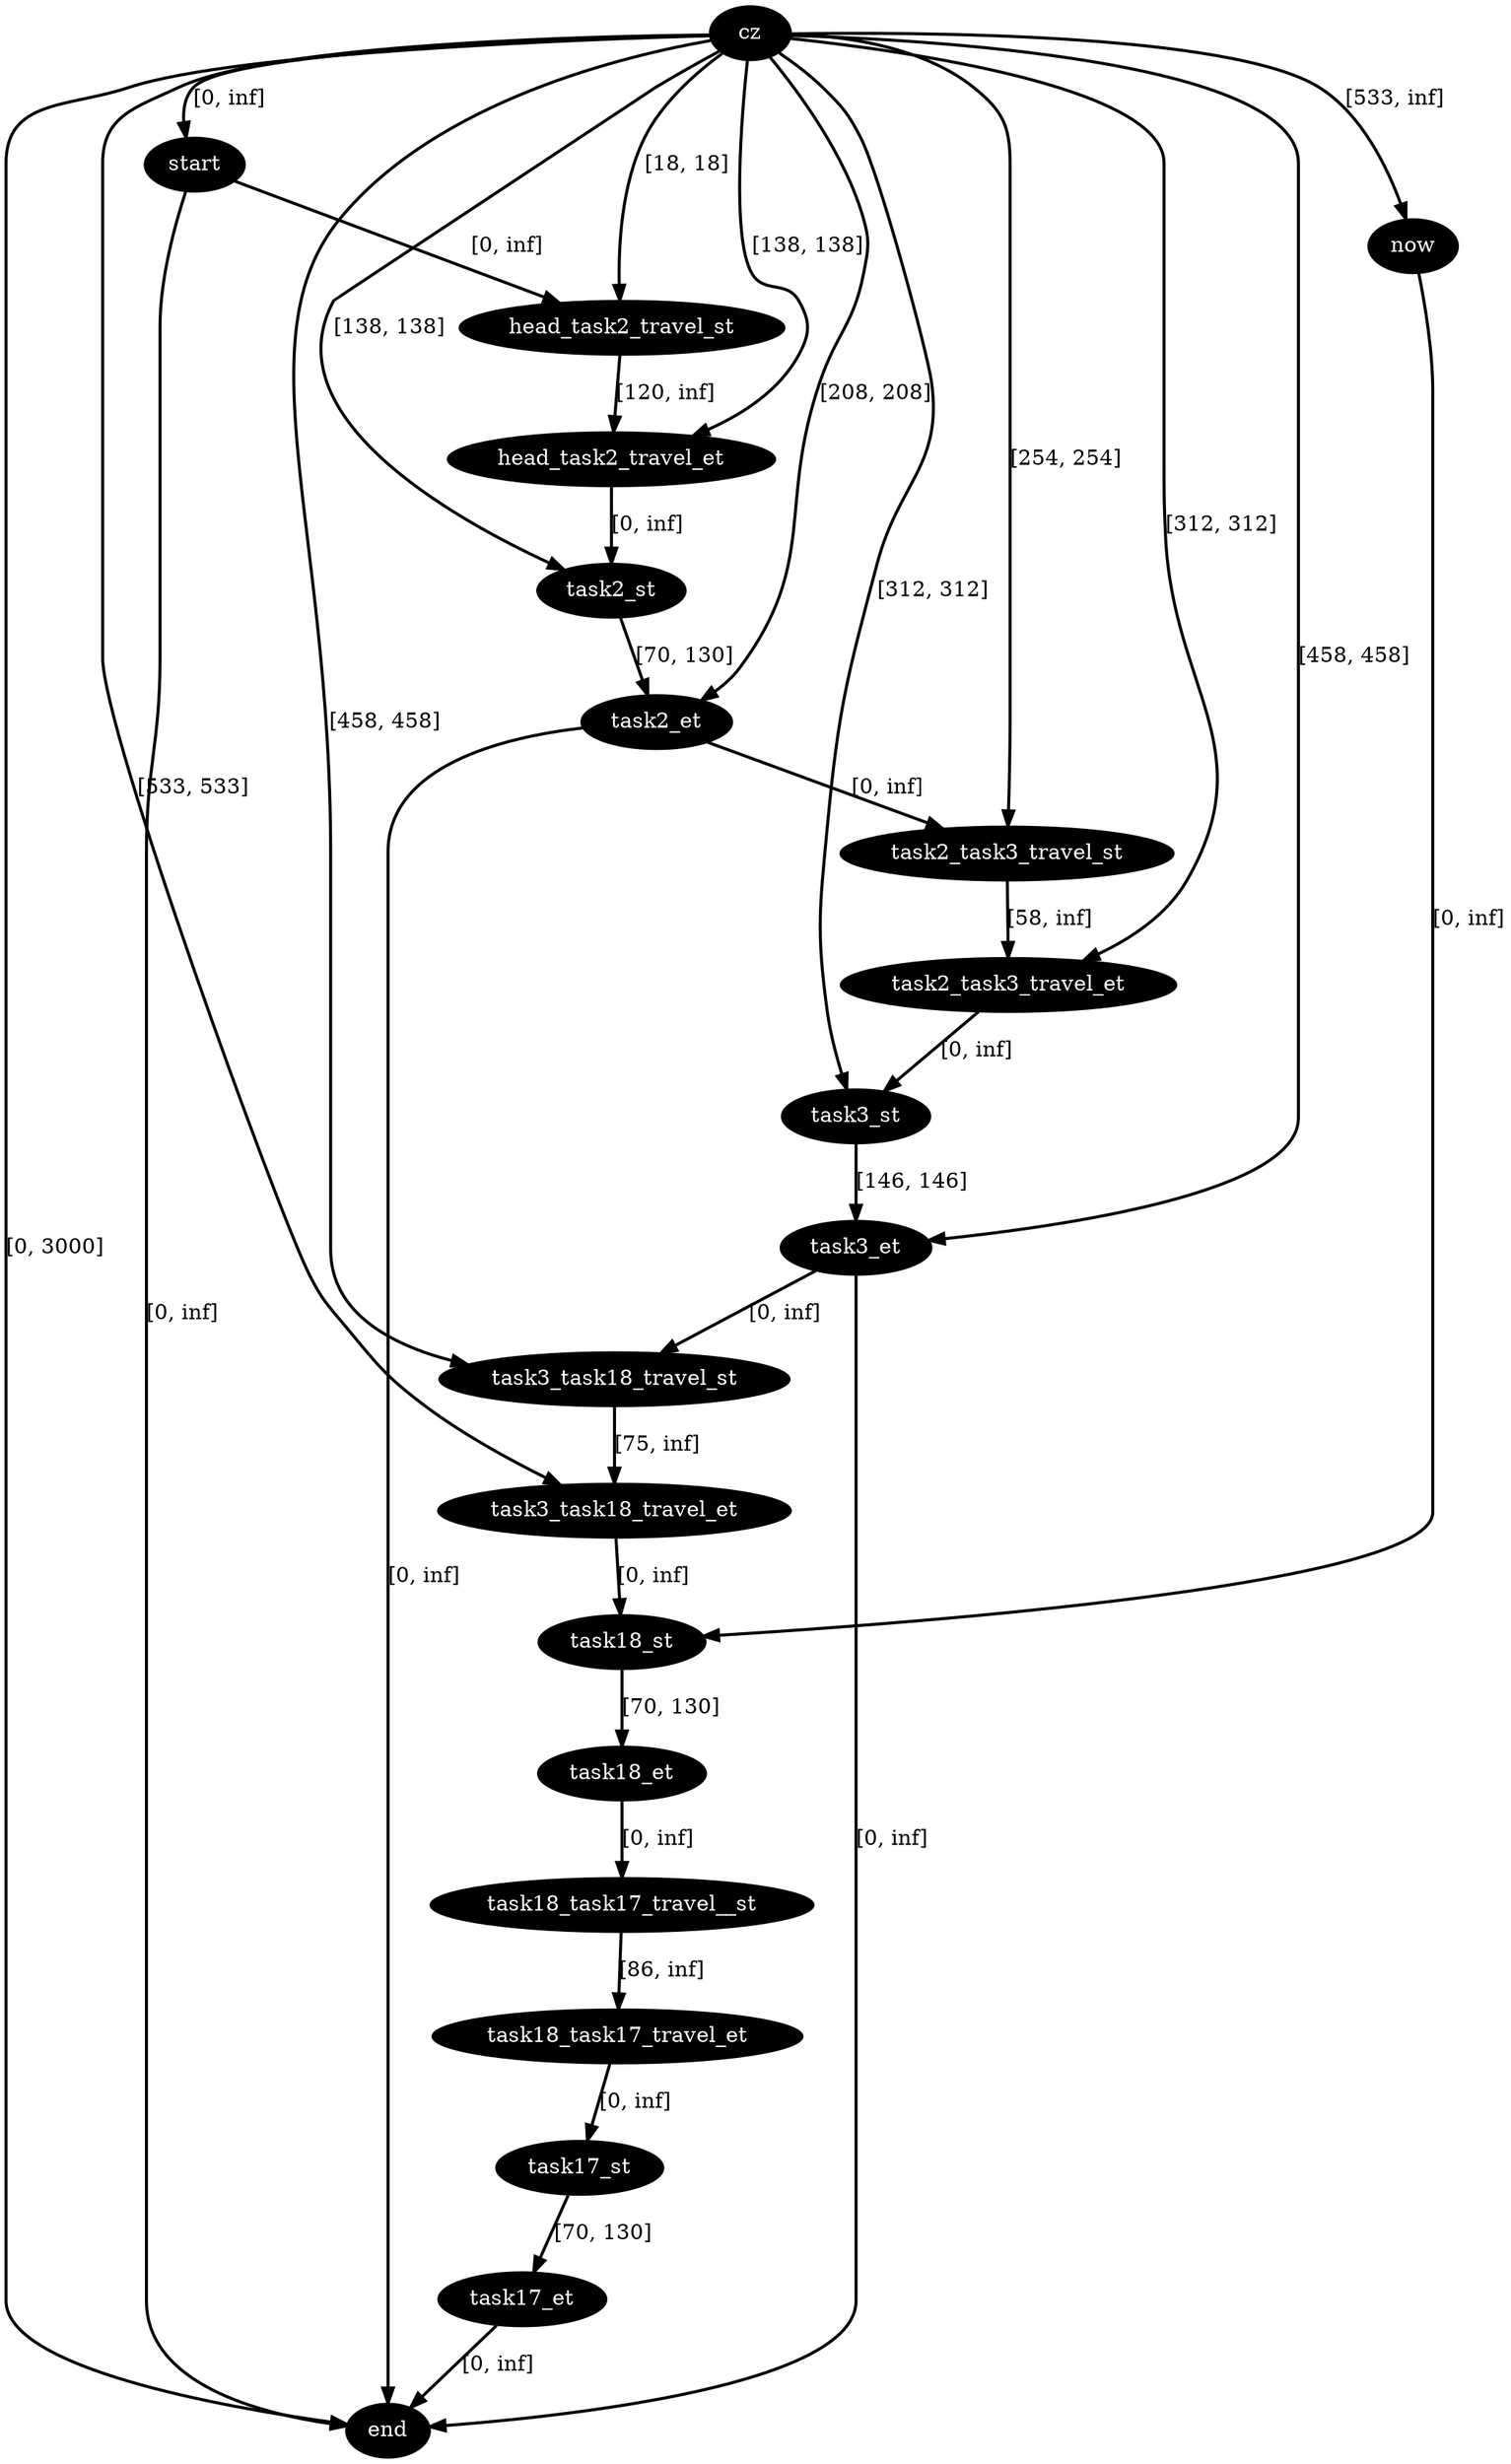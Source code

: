 digraph plan {
0[label="cz",style=filled,fillcolor=black,fontcolor=white];
1[label="start",style=filled,fillcolor=black,fontcolor=white];
2[label="now",style=filled,fillcolor=black,fontcolor=white];
3[label="end",style=filled,fillcolor=black,fontcolor=white];
9[label="head_task2_travel_st",style=filled,fillcolor=black,fontcolor=white];
10[label="head_task2_travel_et",style=filled,fillcolor=black,fontcolor=white];
11[label="task2_st",style=filled,fillcolor=black,fontcolor=white];
12[label="task2_et",style=filled,fillcolor=black,fontcolor=white];
19[label="task3_st",style=filled,fillcolor=black,fontcolor=white];
20[label="task3_et",style=filled,fillcolor=black,fontcolor=white];
105[label="task18_st",style=filled,fillcolor=black,fontcolor=white];
106[label="task18_et",style=filled,fillcolor=black,fontcolor=white];
140[label="task2_task3_travel_st",style=filled,fillcolor=black,fontcolor=white];
141[label="task2_task3_travel_et",style=filled,fillcolor=black,fontcolor=white];
143[label="task3_task18_travel_st",style=filled,fillcolor=black,fontcolor=white];
144[label="task3_task18_travel_et",style=filled,fillcolor=black,fontcolor=white];
146[label="task18_task17_travel__st",style=filled,fillcolor=black,fontcolor=white];
147[label="task18_task17_travel_et",style=filled,fillcolor=black,fontcolor=white];
149[label="task17_st",style=filled,fillcolor=black,fontcolor=white];
150[label="task17_et",style=filled,fillcolor=black,fontcolor=white];
"0"->"1"[label="[0, inf]",penwidth=2,color=black];
"0"->"3"[label="[0, 3000]",penwidth=2,color=black];
"9"->"10"[label="[120, inf]",penwidth=2,color=black];
"0"->"10"[label="[138, 138]",penwidth=2,color=black];
"1"->"9"[label="[0, inf]",penwidth=2,color=black];
"0"->"9"[label="[18, 18]",penwidth=2,color=black];
"0"->"2"[label="[533, inf]",penwidth=2,color=black];
"2"->"105"[label="[0, inf]",penwidth=2,color=black];
"1"->"3"[label="[0, inf]",penwidth=2,color=black];
"150"->"3"[label="[0, inf]",penwidth=2,color=black];
"149"->"150"[label="[70, 130]",penwidth=2,color=black];
"147"->"149"[label="[0, inf]",penwidth=2,color=black];
"106"->"146"[label="[0, inf]",penwidth=2,color=black];
"146"->"147"[label="[86, inf]",penwidth=2,color=black];
"105"->"106"[label="[70, 130]",penwidth=2,color=black];
"144"->"105"[label="[0, inf]",penwidth=2,color=black];
"0"->"12"[label="[208, 208]",penwidth=2,color=black];
"12"->"3"[label="[0, inf]",penwidth=2,color=black];
"0"->"11"[label="[138, 138]",penwidth=2,color=black];
"140"->"141"[label="[58, inf]",penwidth=2,color=black];
"0"->"141"[label="[312, 312]",penwidth=2,color=black];
"12"->"140"[label="[0, inf]",penwidth=2,color=black];
"0"->"140"[label="[254, 254]",penwidth=2,color=black];
"11"->"12"[label="[70, 130]",penwidth=2,color=black];
"10"->"11"[label="[0, inf]",penwidth=2,color=black];
"0"->"20"[label="[458, 458]",penwidth=2,color=black];
"20"->"3"[label="[0, inf]",penwidth=2,color=black];
"0"->"19"[label="[312, 312]",penwidth=2,color=black];
"143"->"144"[label="[75, inf]",penwidth=2,color=black];
"0"->"144"[label="[533, 533]",penwidth=2,color=black];
"20"->"143"[label="[0, inf]",penwidth=2,color=black];
"0"->"143"[label="[458, 458]",penwidth=2,color=black];
"19"->"20"[label="[146, 146]",penwidth=2,color=black];
"141"->"19"[label="[0, inf]",penwidth=2,color=black];
}
